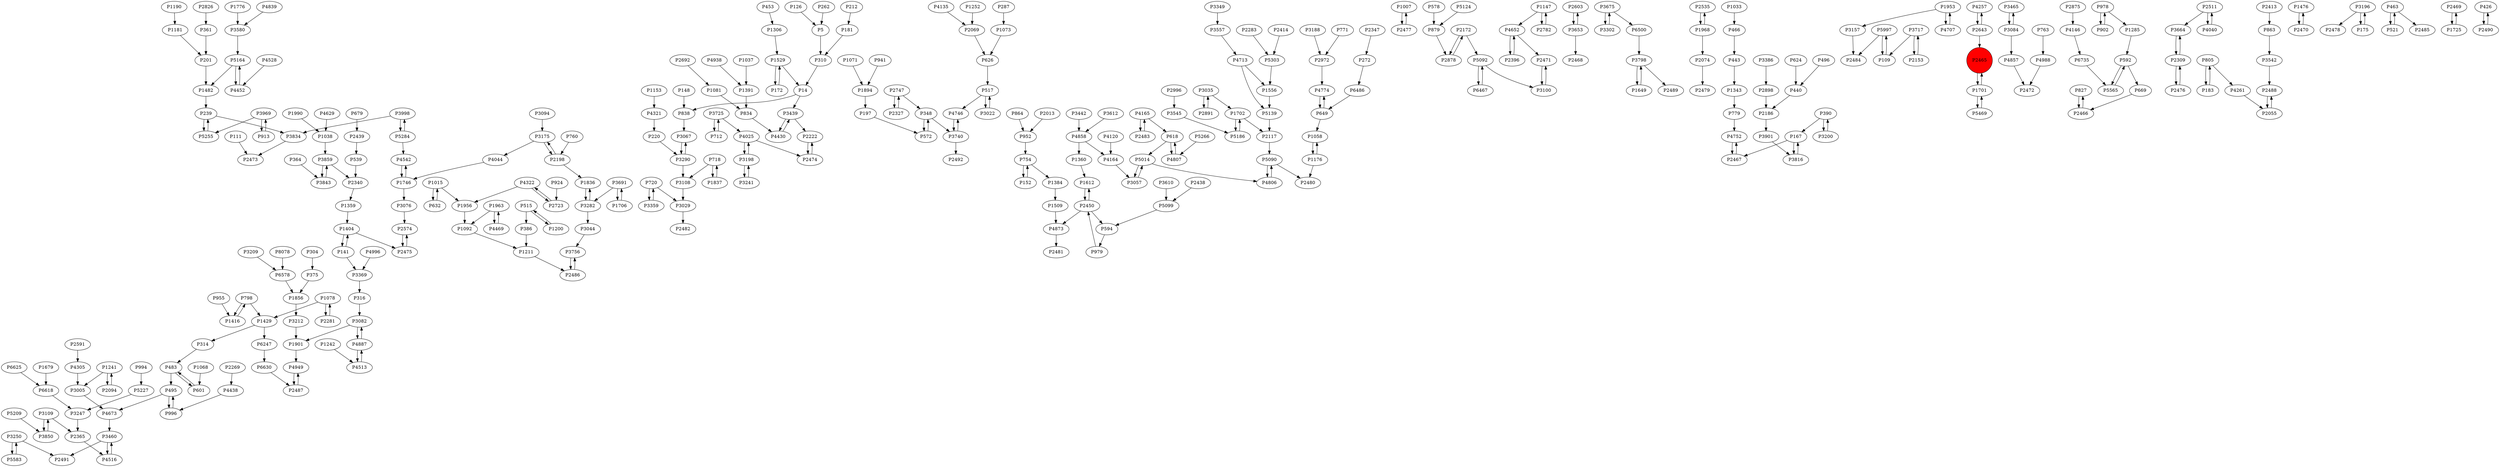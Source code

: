 digraph {
	P1190 -> P1181
	P181 -> P310
	P1211 -> P2486
	P517 -> P4746
	P3005 -> P4673
	P3188 -> P2972
	P5164 -> P4452
	P760 -> P2198
	P5303 -> P1556
	P1007 -> P2477
	P1242 -> P4513
	P1702 -> P5186
	P3850 -> P3109
	P2450 -> P4873
	P3282 -> P3044
	P3250 -> P2491
	P304 -> P375
	P2327 -> P2747
	P495 -> P4673
	P111 -> P2473
	P3691 -> P3282
	P3282 -> P1836
	P5583 -> P3250
	P618 -> P5014
	P3082 -> P4887
	P4652 -> P2396
	P2603 -> P3653
	P14 -> P838
	P515 -> P386
	P3998 -> P3834
	P2747 -> P2327
	P5284 -> P4542
	P3834 -> P2473
	P3198 -> P4025
	P1746 -> P3076
	P2222 -> P2474
	P3798 -> P1649
	P2535 -> P1968
	P1033 -> P466
	P314 -> P483
	P2074 -> P2479
	P2477 -> P1007
	P3302 -> P3675
	P1894 -> P197
	P5997 -> P109
	P601 -> P483
	P1092 -> P1211
	P1746 -> P4542
	P754 -> P1384
	P4257 -> P2643
	P1384 -> P1509
	P3675 -> P6500
	P3290 -> P3108
	P3465 -> P3084
	P440 -> P2186
	P1404 -> P141
	P1200 -> P515
	P626 -> P517
	P1241 -> P2094
	P5469 -> P1701
	P827 -> P2466
	P141 -> P1404
	P1963 -> P4469
	P4713 -> P1556
	P1153 -> P4321
	P483 -> P601
	P3664 -> P2309
	P618 -> P4807
	P375 -> P1856
	P126 -> P5
	P4165 -> P2483
	P1706 -> P3691
	P4120 -> P4164
	P1679 -> P6618
	P1612 -> P2450
	P364 -> P3843
	P2198 -> P1836
	P3691 -> P1706
	P979 -> P2450
	P4044 -> P1746
	P172 -> P1529
	P1956 -> P1092
	P2511 -> P4040
	P2309 -> P3664
	P1071 -> P1894
	P798 -> P1429
	P1509 -> P4873
	P1360 -> P1612
	P220 -> P3290
	P3094 -> P3175
	P864 -> P952
	P390 -> P167
	P592 -> P669
	P952 -> P754
	P1776 -> P3580
	P496 -> P440
	P2488 -> P2055
	P2269 -> P4438
	P2340 -> P1359
	P3442 -> P4858
	P2450 -> P594
	P272 -> P6486
	P483 -> P495
	P453 -> P1306
	P5209 -> P3850
	P148 -> P838
	P5255 -> P239
	P2878 -> P2172
	P3580 -> P5164
	P718 -> P3108
	P1836 -> P3282
	P5186 -> P1702
	P4452 -> P5164
	P3717 -> P2153
	P1081 -> P834
	P3998 -> P5284
	P1181 -> P201
	P3460 -> P4516
	P4839 -> P3580
	P1901 -> P4949
	P2153 -> P3717
	P2487 -> P4949
	P5164 -> P1482
	P3542 -> P2488
	P1241 -> P3005
	P1429 -> P6247
	P994 -> P5227
	P3175 -> P2198
	P996 -> P495
	P2486 -> P3756
	P3175 -> P4044
	P3212 -> P1901
	P3675 -> P3302
	P141 -> P3369
	P2365 -> P4516
	P4165 -> P618
	P649 -> P1058
	P879 -> P2878
	P1953 -> P4707
	P6618 -> P3247
	P4752 -> P2467
	P3082 -> P1901
	P2069 -> P626
	P4164 -> P3057
	P902 -> P978
	P4528 -> P4452
	P779 -> P4752
	P6467 -> P5092
	P1701 -> P2465
	P4858 -> P1360
	P649 -> P4774
	P2574 -> P2475
	P798 -> P1416
	P6735 -> P5565
	P1476 -> P2470
	P2898 -> P2186
	P5284 -> P3998
	P669 -> P2466
	P3798 -> P2489
	P4887 -> P3082
	P515 -> P1200
	P3084 -> P4857
	P712 -> P3725
	P390 -> P3200
	P3196 -> P2478
	P3740 -> P2492
	P5092 -> P6467
	P955 -> P1416
	P463 -> P521
	P1482 -> P239
	P771 -> P2972
	P3044 -> P3756
	P6578 -> P1856
	P3969 -> P913
	P1837 -> P718
	P4858 -> P4164
	P1285 -> P592
	P1078 -> P1429
	P3612 -> P4858
	P2055 -> P2488
	P624 -> P440
	P4135 -> P2069
	P1529 -> P172
	P2483 -> P4165
	P2591 -> P4305
	P3200 -> P390
	P6486 -> P649
	P4988 -> P2472
	P3109 -> P3850
	P2875 -> P4146
	P3359 -> P720
	P348 -> P572
	P2826 -> P361
	P3076 -> P2574
	P3386 -> P2898
	P2438 -> P5099
	P2643 -> P2465
	P3816 -> P167
	P578 -> P879
	P3035 -> P2891
	P2283 -> P5303
	P572 -> P348
	P3100 -> P2471
	P262 -> P5
	P5090 -> P2480
	P3460 -> P2491
	P2013 -> P952
	P2474 -> P2222
	P924 -> P2723
	P4040 -> P2511
	P1058 -> P1176
	P1147 -> P2782
	P2450 -> P1612
	P5 -> P310
	P2692 -> P1081
	P838 -> P3067
	P2094 -> P1241
	P3725 -> P4025
	P4707 -> P1953
	P2172 -> P2878
	P2172 -> P5092
	P1953 -> P3157
	P4938 -> P1391
	P1968 -> P2535
	P4774 -> P649
	P4516 -> P3460
	P4949 -> P2487
	P4713 -> P5139
	P183 -> P805
	P1252 -> P2069
	P197 -> P572
	P1990 -> P1038
	P386 -> P1211
	P3545 -> P5186
	P2281 -> P1078
	P2469 -> P1725
	P6247 -> P6630
	P4542 -> P1746
	P1015 -> P1956
	P1649 -> P3798
	P2471 -> P3100
	P3290 -> P3067
	P2470 -> P1476
	P2643 -> P4257
	P1556 -> P5139
	P3859 -> P2340
	P1068 -> P601
	P3653 -> P2603
	P3035 -> P1702
	P3022 -> P517
	P805 -> P183
	P720 -> P3359
	P2996 -> P3545
	P3084 -> P3465
	P3250 -> P5583
	P3725 -> P712
	P14 -> P3439
	P1701 -> P5469
	P1429 -> P314
	P3067 -> P3290
	P5124 -> P879
	P3557 -> P4713
	P2413 -> P863
	P1176 -> P1058
	P834 -> P4430
	P2465 -> P1701
	P4261 -> P2055
	P4321 -> P220
	P3369 -> P316
	P4629 -> P1038
	P1416 -> P798
	P2467 -> P4752
	P1147 -> P4652
	P2198 -> P3175
	P4025 -> P2474
	P5266 -> P4807
	P1306 -> P1529
	P978 -> P902
	P2396 -> P4652
	P2309 -> P2476
	P152 -> P754
	P3029 -> P2482
	P978 -> P1285
	P3109 -> P2365
	P3198 -> P3241
	P1856 -> P3212
	P2466 -> P827
	P5092 -> P3100
	P4873 -> P2481
	P348 -> P3740
	P5014 -> P4806
	P2475 -> P2574
	P3610 -> P5099
	P4025 -> P3198
	P4322 -> P2723
	P361 -> P201
	P443 -> P1343
	P167 -> P3816
	P4746 -> P3740
	P3057 -> P5014
	P1725 -> P2469
	P1359 -> P1404
	P4322 -> P1956
	P3756 -> P2486
	P5565 -> P592
	P4438 -> P996
	P1015 -> P632
	P2972 -> P4774
	P212 -> P181
	P287 -> P1073
	P8078 -> P6578
	P175 -> P3196
	P4513 -> P4887
	P6630 -> P2487
	P3901 -> P3816
	P1391 -> P834
	P4996 -> P3369
	P2476 -> P2309
	P426 -> P2490
	P2723 -> P4322
	P2117 -> P5090
	P5014 -> P3057
	P2414 -> P5303
	P805 -> P4261
	P5099 -> P594
	P5139 -> P2117
	P4857 -> P2472
	P6625 -> P6618
	P3717 -> P109
	P754 -> P152
	P495 -> P996
	P4806 -> P5090
	P466 -> P443
	P3108 -> P3029
	P592 -> P5565
	P2439 -> P539
	P5090 -> P4806
	P1968 -> P2074
	P2490 -> P426
	P3439 -> P2222
	P4305 -> P3005
	P3740 -> P4746
	P1176 -> P2480
	P1404 -> P2475
	P2511 -> P3664
	P3196 -> P175
	P463 -> P2485
	P239 -> P5255
	P201 -> P1482
	P2747 -> P348
	P6500 -> P3798
	P2347 -> P272
	P4673 -> P3460
	P167 -> P2467
	P5997 -> P2484
	P3653 -> P2468
	P913 -> P3969
	P594 -> P979
	P1963 -> P1092
	P1702 -> P2117
	P3349 -> P3557
	P4807 -> P618
	P1037 -> P1391
	P1343 -> P779
	P720 -> P3029
	P4652 -> P2471
	P521 -> P463
	P3157 -> P2484
	P3969 -> P5255
	P316 -> P3082
	P3241 -> P3198
	P3439 -> P4430
	P763 -> P4988
	P517 -> P3022
	P4430 -> P3439
	P863 -> P3542
	P679 -> P2439
	P1038 -> P3859
	P5227 -> P3247
	P310 -> P14
	P2891 -> P3035
	P3859 -> P3843
	P2186 -> P3901
	P1078 -> P2281
	P2782 -> P1147
	P1529 -> P14
	P4469 -> P1963
	P4146 -> P6735
	P718 -> P1837
	P4887 -> P4513
	P3843 -> P3859
	P941 -> P1894
	P1073 -> P626
	P539 -> P2340
	P632 -> P1015
	P3247 -> P2365
	P3209 -> P6578
	P109 -> P5997
	P239 -> P3834
	P2465 [shape=circle]
	P2465 [style=filled]
	P2465 [fillcolor=red]
}